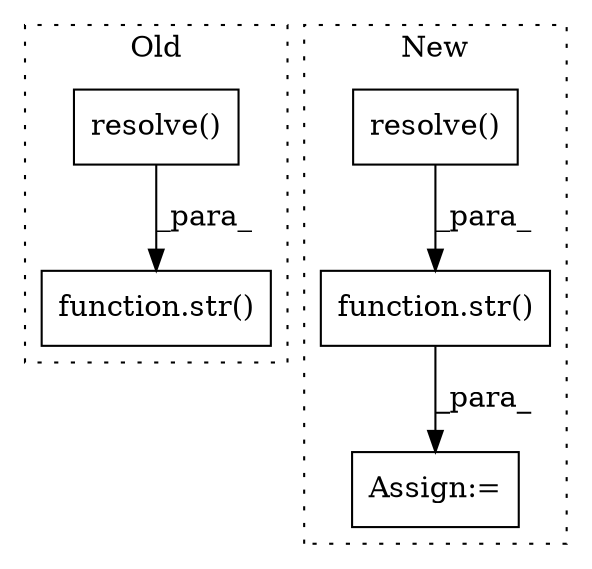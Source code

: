 digraph G {
subgraph cluster0 {
1 [label="function.str()" a="75" s="8673,8724" l="4,1" shape="box"];
3 [label="resolve()" a="75" s="8677" l="47" shape="box"];
label = "Old";
style="dotted";
}
subgraph cluster1 {
2 [label="resolve()" a="75" s="8818" l="33" shape="box"];
4 [label="function.str()" a="75" s="8814,8851" l="4,1" shape="box"];
5 [label="Assign:=" a="68" s="8811" l="3" shape="box"];
label = "New";
style="dotted";
}
2 -> 4 [label="_para_"];
3 -> 1 [label="_para_"];
4 -> 5 [label="_para_"];
}